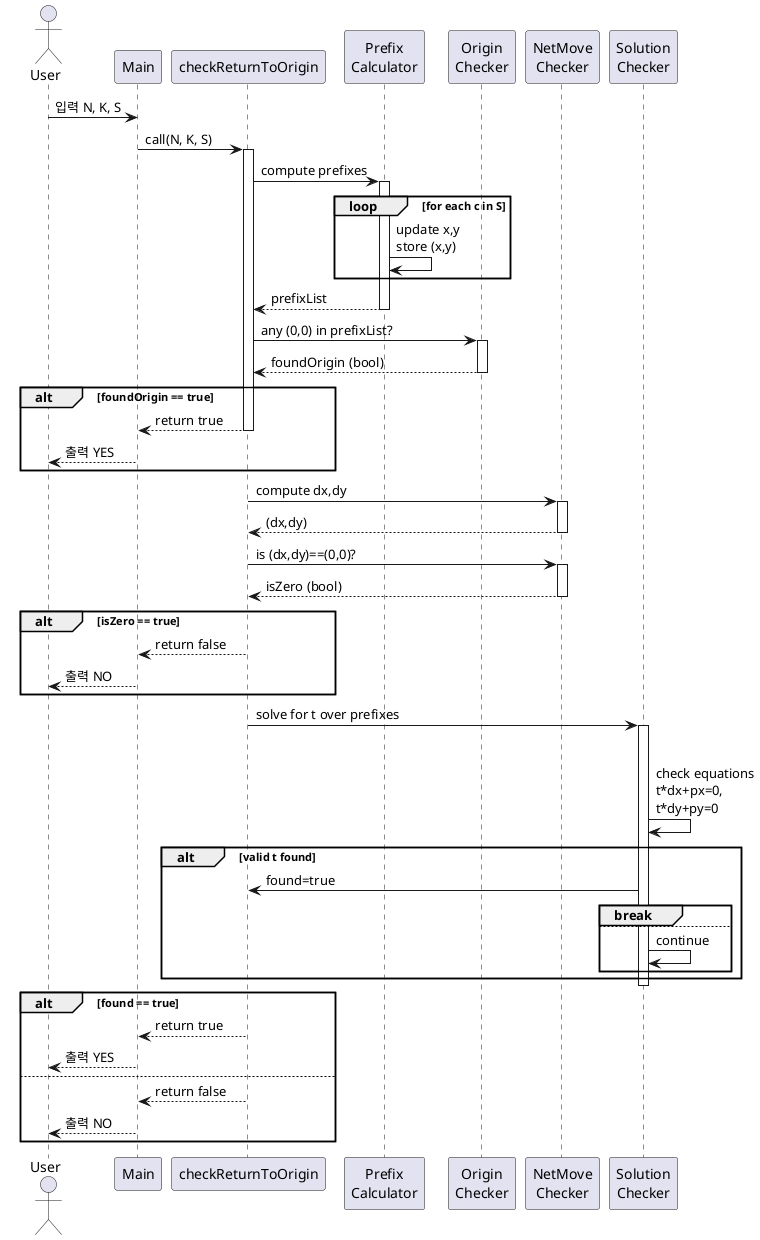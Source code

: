 @startuml TD

skinparam DefaultFontName "SF Mono"
' PlantUML v1.2024.3
actor User
participant Main
participant checkReturnToOrigin
participant PrefixCalc   as "Prefix\nCalculator"
participant OriginCheck   as "Origin\nChecker"
participant NetMoveCheck  as "NetMove\nChecker"
participant SolutionCheck as "Solution\nChecker"

User -> Main : 입력 N, K, S
Main -> checkReturnToOrigin : call(N, K, S)
activate checkReturnToOrigin

checkReturnToOrigin -> PrefixCalc : compute prefixes
activate PrefixCalc
loop for each c in S
    PrefixCalc -> PrefixCalc : update x,y\nstore (x,y)
end
PrefixCalc --> checkReturnToOrigin : prefixList
deactivate PrefixCalc

checkReturnToOrigin -> OriginCheck : any (0,0) in prefixList?
activate OriginCheck
OriginCheck --> checkReturnToOrigin : foundOrigin (bool)
deactivate OriginCheck

alt foundOrigin == true
    checkReturnToOrigin --> Main : return true
    deactivate checkReturnToOrigin
    Main --> User : 출력 YES
end

checkReturnToOrigin -> NetMoveCheck : compute dx,dy
activate NetMoveCheck
NetMoveCheck --> checkReturnToOrigin : (dx,dy)
deactivate NetMoveCheck

checkReturnToOrigin -> NetMoveCheck : is (dx,dy)==(0,0)?
activate NetMoveCheck
NetMoveCheck --> checkReturnToOrigin : isZero (bool)
deactivate NetMoveCheck

alt isZero == true
    checkReturnToOrigin --> Main : return false
    deactivate checkReturnToOrigin
    Main --> User : 출력 NO
end

checkReturnToOrigin -> SolutionCheck : solve for t over prefixes
activate SolutionCheck
loop for each (px,py) in prefixList
    SolutionCheck -> SolutionCheck : check equations\nt*dx+px=0,\nt*dy+py=0
    alt valid t found
        SolutionCheck -> checkReturnToOrigin : found=true
        break
    else
        SolutionCheck -> SolutionCheck : continue
    end
end
deactivate SolutionCheck

alt found == true
    checkReturnToOrigin --> Main : return true
    Main --> User : 출력 YES
else
    checkReturnToOrigin --> Main : return false
    Main --> User : 출력 NO
end
deactivate checkReturnToOrigin

@enduml
